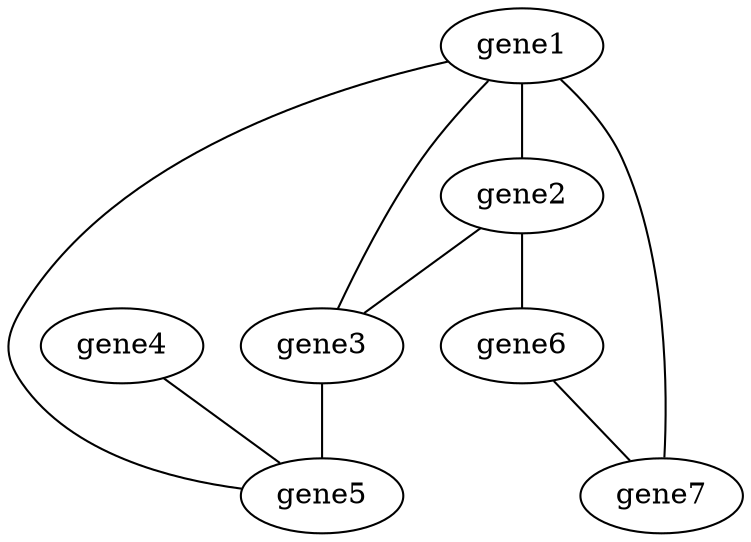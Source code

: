 strict graph "" {
gene1;
gene2;
gene3;
gene4;
gene5;
gene6;
gene7;
gene1 -- gene2 [weight="2"];
gene2 -- gene3 [weight="1"];
gene3 -- gene1 [weight="0.5"];
gene3 -- gene5 [weight="2"];
gene4 -- gene5 [weight="1"];
gene2 -- gene6 [weight="2"];
gene6 -- gene7 [weight="0.3"];
gene1 -- gene5 [weight="0.7"];
gene1 -- gene7 [weight="1"];
}